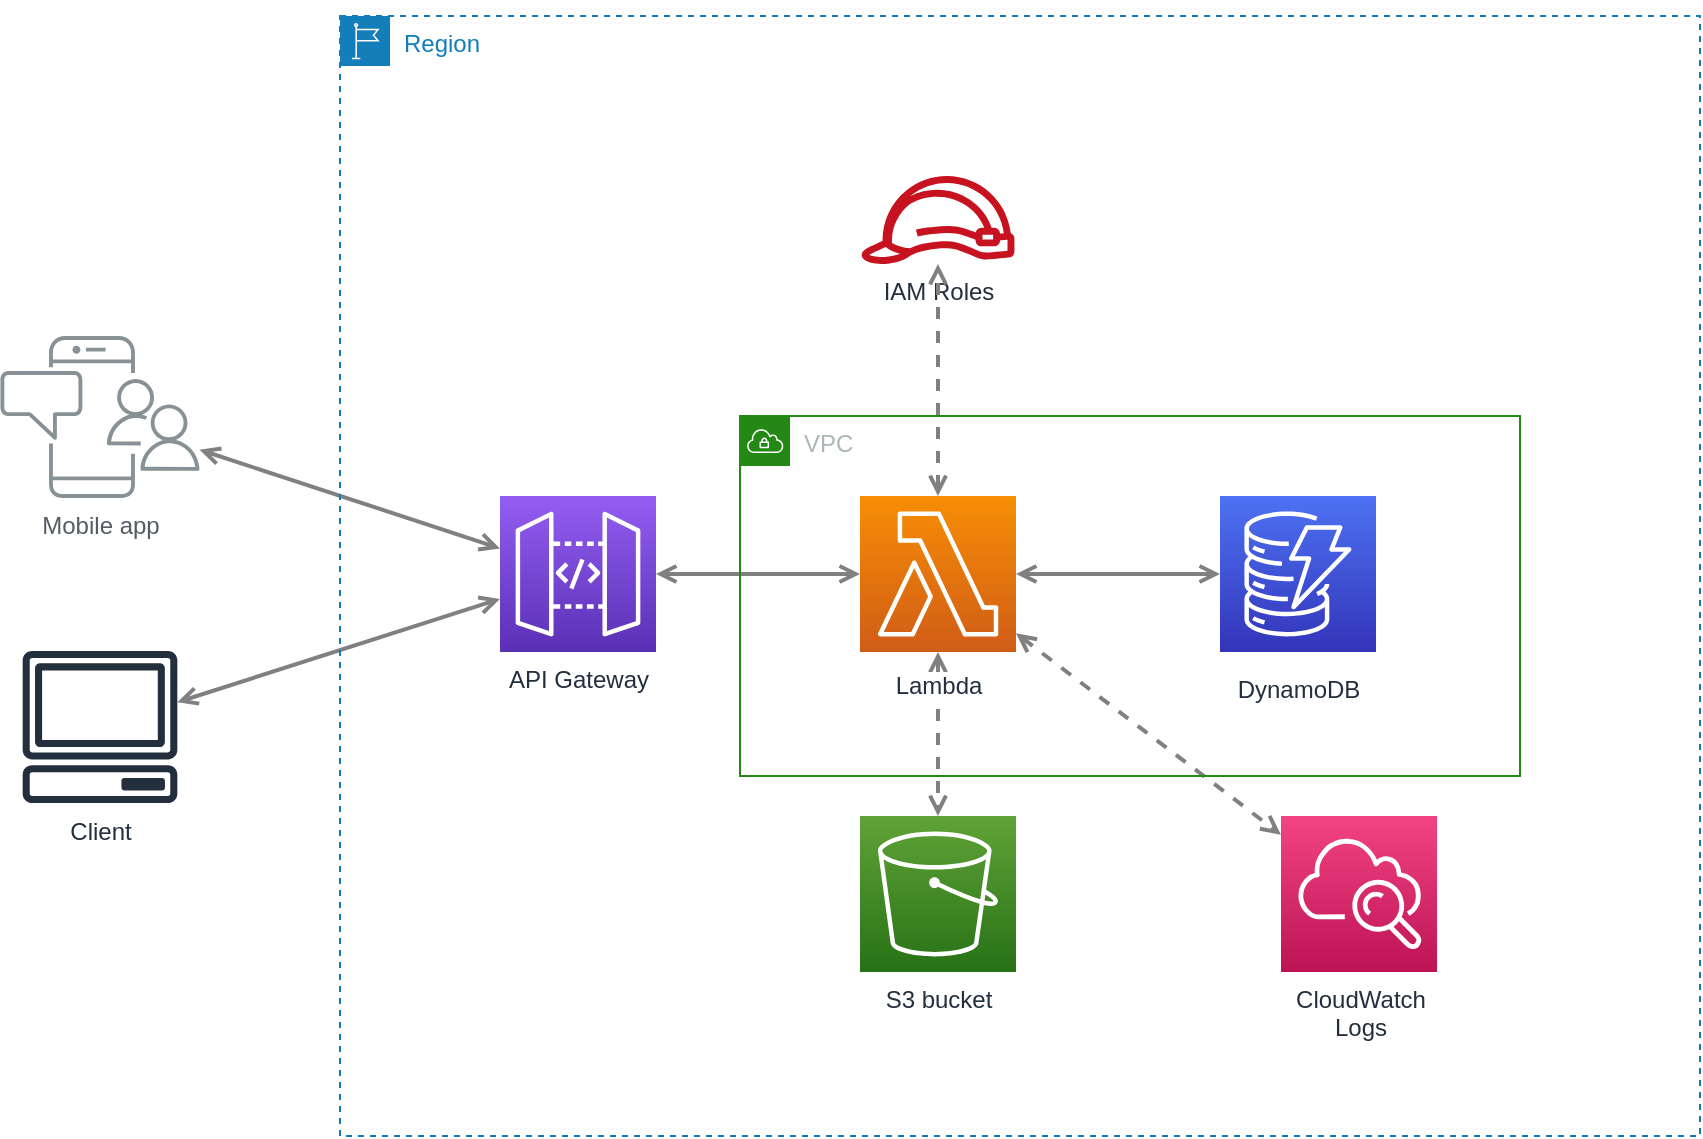 <mxfile version="20.8.16" type="device"><diagram id="Ht1M8jgEwFfnCIfOTk4-" name="Page-1"><mxGraphModel dx="1432" dy="808" grid="1" gridSize="10" guides="1" tooltips="1" connect="1" arrows="1" fold="1" page="1" pageScale="1" pageWidth="1169" pageHeight="827" math="0" shadow="0"><root><mxCell id="0"/><mxCell id="1" parent="0"/><mxCell id="UEzPUAAOIrF-is8g5C7q-128" style="rounded=0;orthogonalLoop=1;jettySize=auto;html=1;startArrow=open;startFill=0;endArrow=open;endFill=0;strokeWidth=2;strokeColor=#808080;" parent="1" source="9vLWJAQTcii6BUSdNfLC-8" target="UEzPUAAOIrF-is8g5C7q-114" edge="1"><mxGeometry relative="1" as="geometry"><mxPoint x="210" y="445.292" as="sourcePoint"/></mxGeometry></mxCell><mxCell id="UEzPUAAOIrF-is8g5C7q-127" style="rounded=0;orthogonalLoop=1;jettySize=auto;html=1;startArrow=open;startFill=0;endArrow=open;endFill=0;strokeWidth=2;strokeColor=#808080;" parent="1" source="UEzPUAAOIrF-is8g5C7q-110" target="UEzPUAAOIrF-is8g5C7q-114" edge="1"><mxGeometry relative="1" as="geometry"/></mxCell><mxCell id="UEzPUAAOIrF-is8g5C7q-110" value="Mobile app" style="outlineConnect=0;gradientColor=none;fontColor=#545B64;strokeColor=none;fillColor=#879196;dashed=0;verticalLabelPosition=bottom;verticalAlign=top;align=center;html=1;fontSize=12;fontStyle=0;aspect=fixed;shape=mxgraph.aws4.illustration_notification;pointerEvents=1;labelBackgroundColor=#ffffff;" parent="1" vertex="1"><mxGeometry x="110" y="200" width="100" height="81" as="geometry"/></mxCell><mxCell id="9vLWJAQTcii6BUSdNfLC-5" value="Region" style="points=[[0,0],[0.25,0],[0.5,0],[0.75,0],[1,0],[1,0.25],[1,0.5],[1,0.75],[1,1],[0.75,1],[0.5,1],[0.25,1],[0,1],[0,0.75],[0,0.5],[0,0.25]];outlineConnect=0;gradientColor=none;html=1;whiteSpace=wrap;fontSize=12;fontStyle=0;container=1;pointerEvents=0;collapsible=0;recursiveResize=0;shape=mxgraph.aws4.group;grIcon=mxgraph.aws4.group_region;strokeColor=#147EBA;fillColor=none;verticalAlign=top;align=left;spacingLeft=30;fontColor=#147EBA;dashed=1;" vertex="1" parent="1"><mxGeometry x="280" y="40" width="680" height="560" as="geometry"/></mxCell><mxCell id="UEzPUAAOIrF-is8g5C7q-116" value="S3 bucket" style="outlineConnect=0;fontColor=#232F3E;gradientColor=#60A337;gradientDirection=north;fillColor=#277116;strokeColor=#ffffff;dashed=0;verticalLabelPosition=bottom;verticalAlign=top;align=center;html=1;fontSize=12;fontStyle=0;aspect=fixed;shape=mxgraph.aws4.resourceIcon;resIcon=mxgraph.aws4.s3;labelBackgroundColor=#ffffff;" parent="9vLWJAQTcii6BUSdNfLC-5" vertex="1"><mxGeometry x="260.0" y="400" width="78" height="78" as="geometry"/></mxCell><mxCell id="UEzPUAAOIrF-is8g5C7q-130" style="rounded=0;orthogonalLoop=1;jettySize=auto;html=1;startArrow=open;startFill=0;endArrow=open;endFill=0;strokeWidth=2;strokeColor=#808080;dashed=1;" parent="9vLWJAQTcii6BUSdNfLC-5" source="UEzPUAAOIrF-is8g5C7q-113" target="UEzPUAAOIrF-is8g5C7q-116" edge="1"><mxGeometry relative="1" as="geometry"/></mxCell><mxCell id="UEzPUAAOIrF-is8g5C7q-122" value="IAM Roles" style="outlineConnect=0;fontColor=#232F3E;gradientColor=none;fillColor=#C7131F;strokeColor=none;dashed=0;verticalLabelPosition=bottom;verticalAlign=top;align=center;html=1;fontSize=12;fontStyle=0;aspect=fixed;pointerEvents=1;shape=mxgraph.aws4.role;labelBackgroundColor=#ffffff;" parent="9vLWJAQTcii6BUSdNfLC-5" vertex="1"><mxGeometry x="260.0" y="80" width="78" height="44" as="geometry"/></mxCell><mxCell id="UEzPUAAOIrF-is8g5C7q-135" style="rounded=0;orthogonalLoop=1;jettySize=auto;html=1;startArrow=open;startFill=0;endArrow=open;endFill=0;strokeWidth=2;strokeColor=#808080;dashed=1;" parent="9vLWJAQTcii6BUSdNfLC-5" source="UEzPUAAOIrF-is8g5C7q-113" target="UEzPUAAOIrF-is8g5C7q-122" edge="1"><mxGeometry relative="1" as="geometry"/></mxCell><mxCell id="UEzPUAAOIrF-is8g5C7q-114" value="API&amp;nbsp;Gateway" style="outlineConnect=0;fontColor=#232F3E;gradientColor=#945DF2;gradientDirection=north;fillColor=#5A30B5;strokeColor=#ffffff;dashed=0;verticalLabelPosition=bottom;verticalAlign=top;align=center;html=1;fontSize=12;fontStyle=0;aspect=fixed;shape=mxgraph.aws4.resourceIcon;resIcon=mxgraph.aws4.api_gateway;labelBackgroundColor=#ffffff;" parent="9vLWJAQTcii6BUSdNfLC-5" vertex="1"><mxGeometry x="80" y="240" width="78" height="78" as="geometry"/></mxCell><mxCell id="UEzPUAAOIrF-is8g5C7q-126" style="rounded=0;orthogonalLoop=1;jettySize=auto;html=1;startArrow=open;startFill=0;endArrow=open;endFill=0;strokeWidth=2;strokeColor=#808080;" parent="9vLWJAQTcii6BUSdNfLC-5" source="UEzPUAAOIrF-is8g5C7q-113" target="UEzPUAAOIrF-is8g5C7q-114" edge="1"><mxGeometry relative="1" as="geometry"/></mxCell><mxCell id="UEzPUAAOIrF-is8g5C7q-121" value="CloudWatch&lt;br&gt;Logs" style="outlineConnect=0;fontColor=#232F3E;gradientColor=#F34482;gradientDirection=north;fillColor=#BC1356;strokeColor=#ffffff;dashed=0;verticalLabelPosition=bottom;verticalAlign=top;align=center;html=1;fontSize=12;fontStyle=0;aspect=fixed;shape=mxgraph.aws4.resourceIcon;resIcon=mxgraph.aws4.cloudwatch;labelBackgroundColor=#ffffff;" parent="9vLWJAQTcii6BUSdNfLC-5" vertex="1"><mxGeometry x="470.5" y="400" width="78" height="78" as="geometry"/></mxCell><mxCell id="UEzPUAAOIrF-is8g5C7q-134" style="rounded=0;orthogonalLoop=1;jettySize=auto;html=1;startArrow=open;startFill=0;endArrow=open;endFill=0;strokeWidth=2;strokeColor=#808080;dashed=1;" parent="9vLWJAQTcii6BUSdNfLC-5" source="UEzPUAAOIrF-is8g5C7q-113" target="UEzPUAAOIrF-is8g5C7q-121" edge="1"><mxGeometry relative="1" as="geometry"/></mxCell><mxCell id="9vLWJAQTcii6BUSdNfLC-4" value="VPC" style="points=[[0,0],[0.25,0],[0.5,0],[0.75,0],[1,0],[1,0.25],[1,0.5],[1,0.75],[1,1],[0.75,1],[0.5,1],[0.25,1],[0,1],[0,0.75],[0,0.5],[0,0.25]];outlineConnect=0;gradientColor=none;html=1;whiteSpace=wrap;fontSize=12;fontStyle=0;container=1;pointerEvents=0;collapsible=0;recursiveResize=0;shape=mxgraph.aws4.group;grIcon=mxgraph.aws4.group_vpc;strokeColor=#248814;fillColor=none;verticalAlign=top;align=left;spacingLeft=30;fontColor=#AAB7B8;dashed=0;" vertex="1" parent="9vLWJAQTcii6BUSdNfLC-5"><mxGeometry x="200" y="200" width="390" height="180" as="geometry"/></mxCell><mxCell id="UEzPUAAOIrF-is8g5C7q-119" value="DynamoDB" style="outlineConnect=0;fontColor=#232F3E;gradientColor=#4D72F3;gradientDirection=north;fillColor=#3334B9;strokeColor=#ffffff;dashed=0;verticalLabelPosition=bottom;verticalAlign=top;align=center;html=1;fontSize=12;fontStyle=0;aspect=fixed;shape=mxgraph.aws4.resourceIcon;resIcon=mxgraph.aws4.dynamodb;labelBackgroundColor=#ffffff;spacingTop=5;" parent="9vLWJAQTcii6BUSdNfLC-4" vertex="1"><mxGeometry x="240.0" y="40" width="78" height="78" as="geometry"/></mxCell><mxCell id="UEzPUAAOIrF-is8g5C7q-113" value="Lambda" style="outlineConnect=0;fontColor=#232F3E;gradientColor=#F78E04;gradientDirection=north;fillColor=#D05C17;strokeColor=#ffffff;dashed=0;verticalLabelPosition=bottom;verticalAlign=top;align=center;html=1;fontSize=12;fontStyle=0;aspect=fixed;shape=mxgraph.aws4.resourceIcon;resIcon=mxgraph.aws4.lambda;labelBackgroundColor=#ffffff;spacingTop=3;" parent="9vLWJAQTcii6BUSdNfLC-4" vertex="1"><mxGeometry x="60" y="40" width="78" height="78" as="geometry"/></mxCell><mxCell id="UEzPUAAOIrF-is8g5C7q-132" style="rounded=0;orthogonalLoop=1;jettySize=auto;html=1;startArrow=open;startFill=0;endArrow=open;endFill=0;strokeWidth=2;strokeColor=#808080;" parent="9vLWJAQTcii6BUSdNfLC-4" source="UEzPUAAOIrF-is8g5C7q-113" target="UEzPUAAOIrF-is8g5C7q-119" edge="1"><mxGeometry relative="1" as="geometry"/></mxCell><mxCell id="9vLWJAQTcii6BUSdNfLC-7" style="edgeStyle=none;rounded=0;orthogonalLoop=1;jettySize=auto;html=1;entryX=0.5;entryY=0;entryDx=0;entryDy=0;" edge="1" parent="1" source="9vLWJAQTcii6BUSdNfLC-5" target="9vLWJAQTcii6BUSdNfLC-5"><mxGeometry relative="1" as="geometry"/></mxCell><mxCell id="9vLWJAQTcii6BUSdNfLC-8" value="Client" style="sketch=0;outlineConnect=0;fontColor=#232F3E;gradientColor=none;fillColor=#232F3D;strokeColor=none;dashed=0;verticalLabelPosition=bottom;verticalAlign=top;align=center;html=1;fontSize=12;fontStyle=0;aspect=fixed;pointerEvents=1;shape=mxgraph.aws4.client;" vertex="1" parent="1"><mxGeometry x="121" y="357.5" width="78" height="76" as="geometry"/></mxCell></root></mxGraphModel></diagram></mxfile>